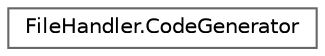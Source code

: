 digraph "Graphical Class Hierarchy"
{
 // LATEX_PDF_SIZE
  bgcolor="transparent";
  edge [fontname=Helvetica,fontsize=10,labelfontname=Helvetica,labelfontsize=10];
  node [fontname=Helvetica,fontsize=10,shape=box,height=0.2,width=0.4];
  rankdir="LR";
  Node0 [id="Node000000",label="FileHandler.CodeGenerator",height=0.2,width=0.4,color="grey40", fillcolor="white", style="filled",URL="$class_file_handler_1_1_code_generator.html",tooltip=" "];
}
